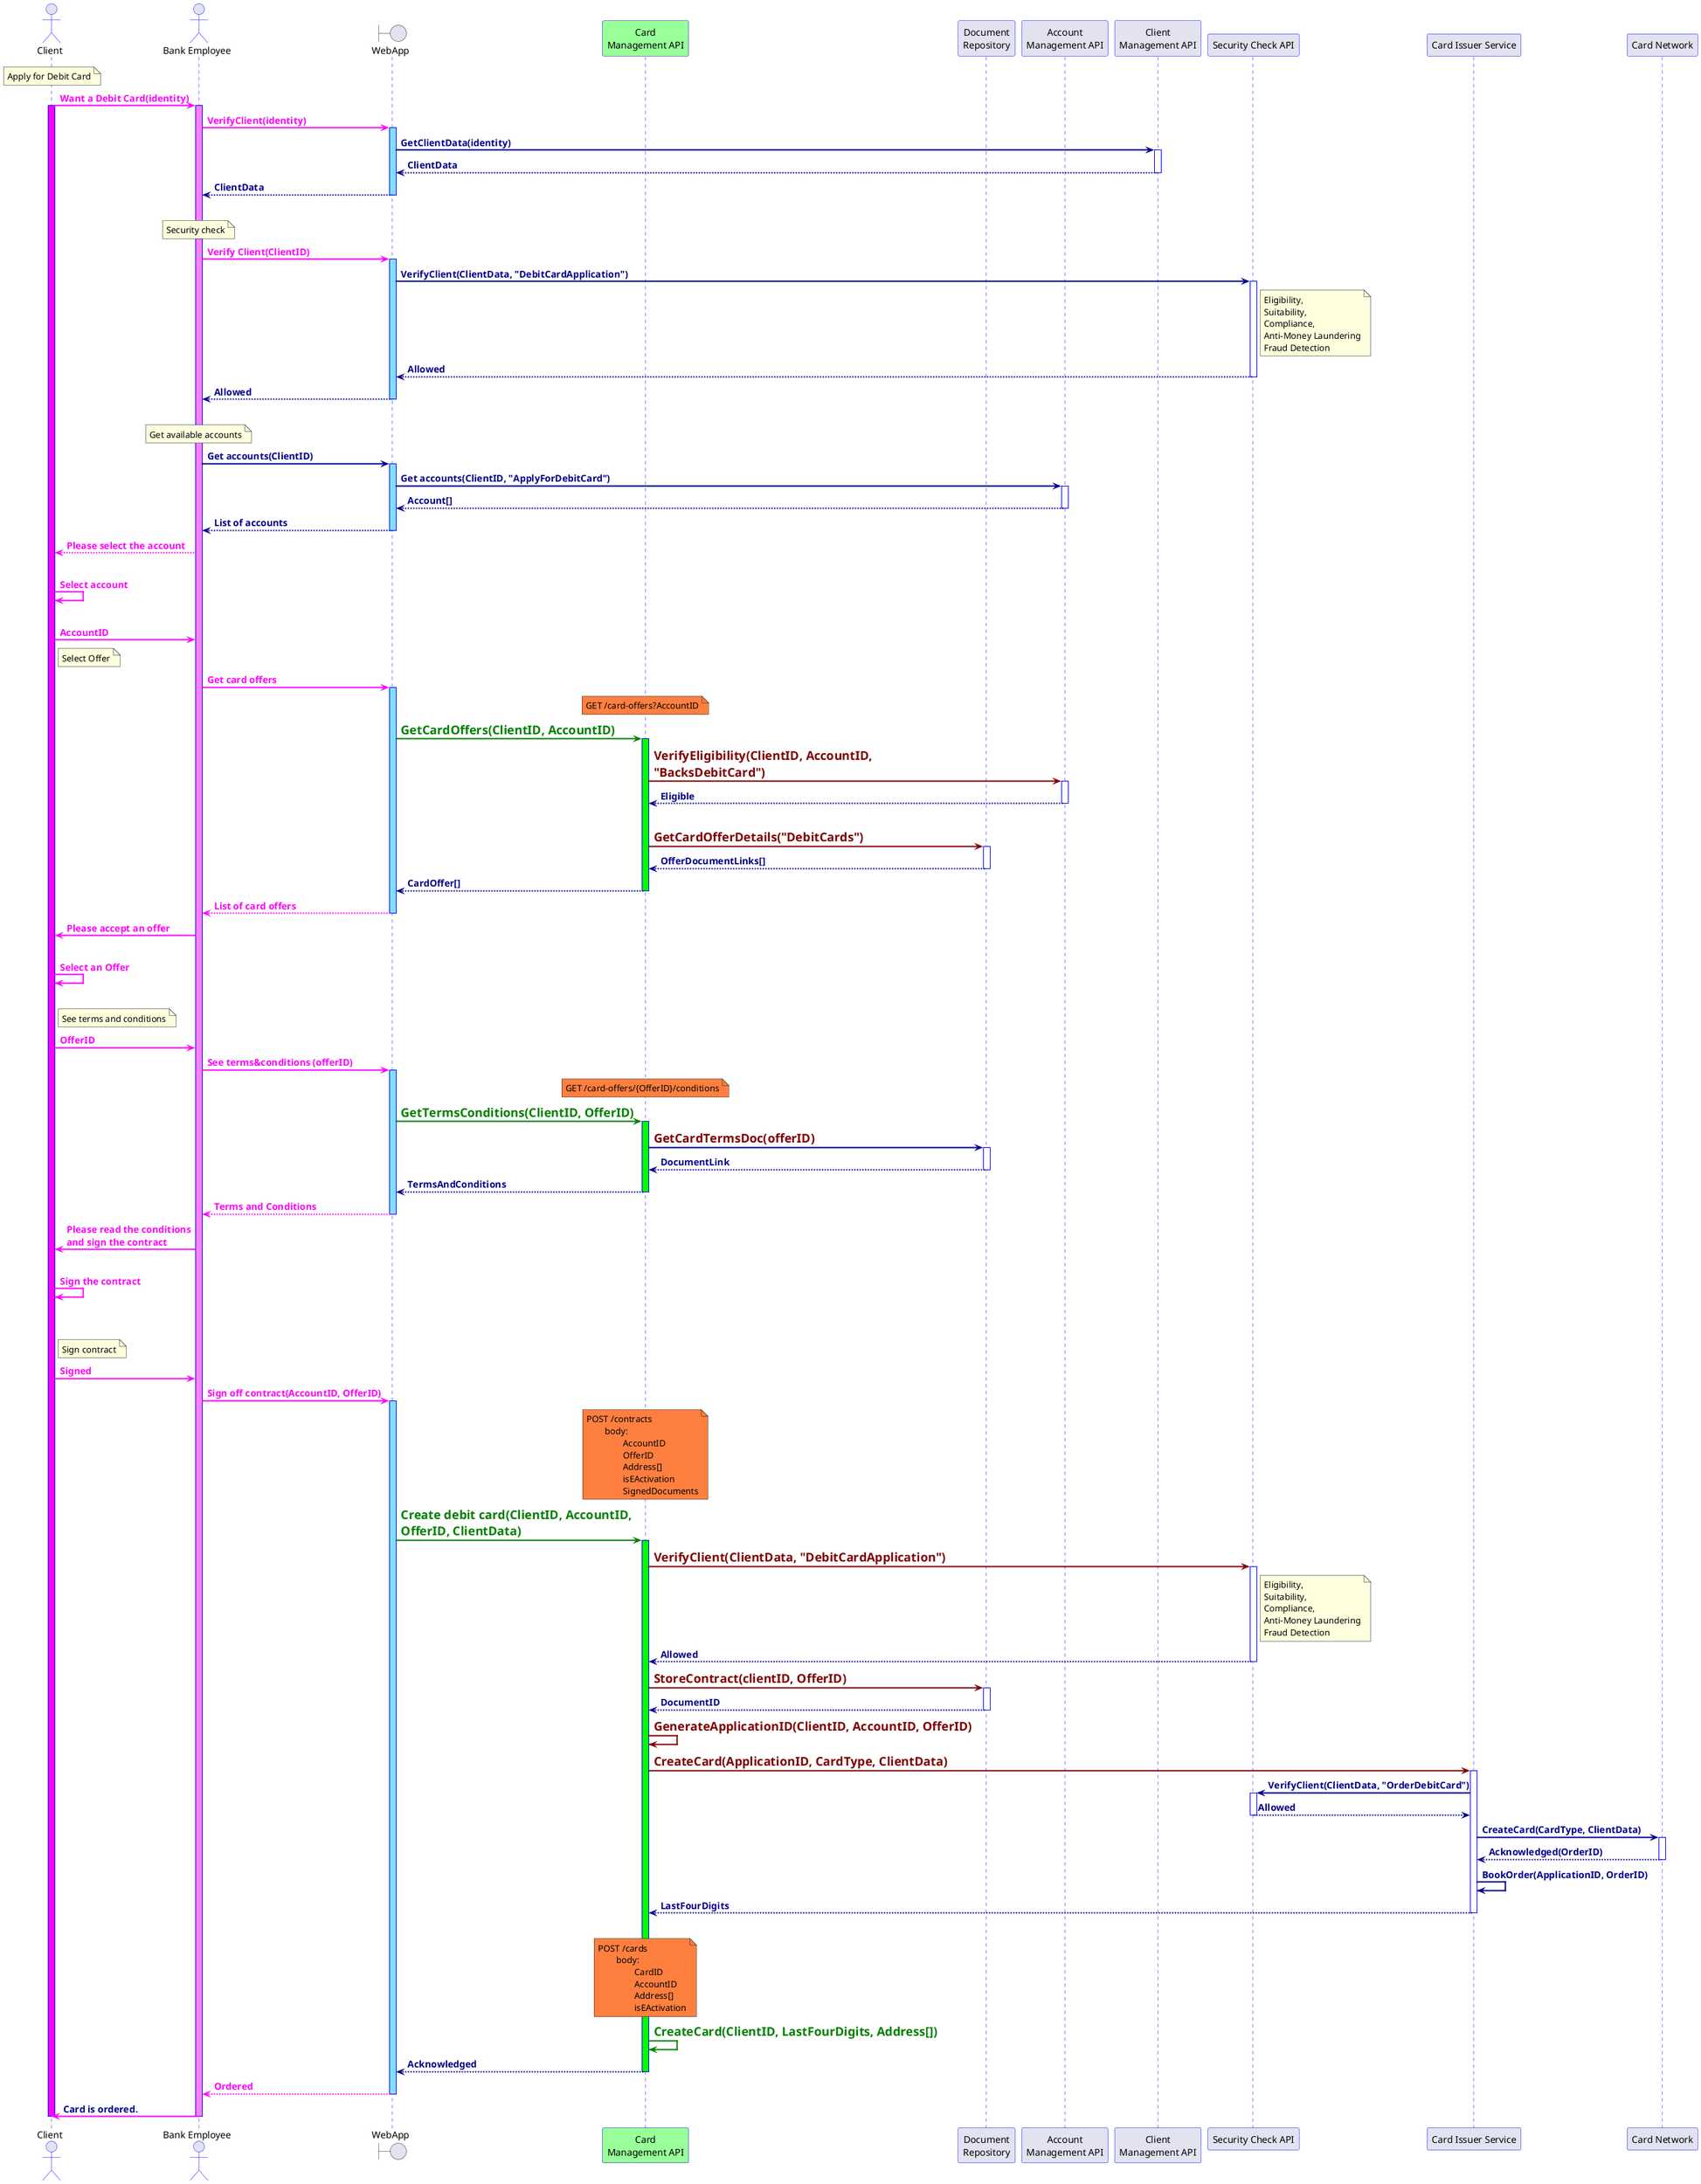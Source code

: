 @startuml

skinparam sequence {
    ArrowThickness 2
    ArrowColor DarkBlue
    LifeLineBorderColor Blue
    ActorBorderColor Blue
    ParticipantBorderColor Blue
}
skinparam arrow {
    FontColor DarkBlue
    FontSize 14
    FontStyle bold
}

actor Client
actor "Bank Employee" as Bank
boundary WebApp

participant "Card\nManagement API" as CardMgmt #99FF99
participant "Document\nRepository" as Repo
participant "Account\nManagement API" as AccountMgmt
participant "Client\nManagement API" as CRM
participant "Security Check API" as Security
participant "Card Issuer Service" as Issuer
participant "Card Network" as Network

note over Client
Apply for Debit Card
end note
Client-[#FF00FF]>Bank: <font color=#FF00FF><b>Want a Debit Card(identity)
activate Client #FF00FF
activate Bank #FF7FFF
Bank-[#FF00FF]>WebApp: <font color=#FF00FF><b>VerifyClient(identity)
activate WebApp #7FDFFF
WebApp->CRM: GetClientData(identity)
activate CRM
WebApp<--CRM: ClientData
deactivate CRM
Bank<--WebApp: ClientData
deactivate WebApp
|||
note over Bank
Security check
end note
Bank-[#FF00FF]>WebApp: <font color=#FF00FF><b>Verify Client(ClientID)
activate WebApp #7FDFFF
WebApp->Security: VerifyClient(ClientData, "DebitCardApplication")
activate Security
note right of Security
Eligibility,
Suitability,
Compliance,
Anti-Money Laundering
Fraud Detection
end note
WebApp<--Security: Allowed
deactivate Security
Bank<--WebApp: Allowed
deactivate WebApp
|||
note over Bank
Get available accounts
end note
Bank->WebApp: Get accounts(ClientID)
activate WebApp #7FDFFF
WebApp->AccountMgmt: Get accounts(ClientID, "ApplyForDebitCard")
activate AccountMgmt
WebApp<--AccountMgmt: Account[]
deactivate AccountMgmt
Bank<--WebApp: List of accounts
deactivate WebApp
Client<[#FF00FF]--Bank: <font color=#FF00FF><b>Please select the account
|||
Client-[#FF00FF]>Client: <font color=#FF00FF><b>Select account
|||
Client-[#FF00FF]>Bank: <font color=#FF00FF><b>AccountID

note right of Client
Select Offer
end note
Bank-[#FF00FF]>WebApp: <font color=#FF00FF><b>Get card offers
note over CardMgmt #FF7F3F
GET /card-offers?AccountID
end note
activate WebApp #7FDFFF
WebApp-[#007F00]>CardMgmt: <font color=#007F00 size=18><b>GetCardOffers(ClientID, AccountID)
activate CardMgmt #00FF00
CardMgmt-[#7F0000]>AccountMgmt:<font color=#7F0000 size=18><b>VerifyEligibility(ClientID, AccountID,\n<font color=#7F0000 size=18><b>"BacksDebitCard")
activate AccountMgmt
CardMgmt<--AccountMgmt:Eligible
deactivate AccountMgmt
|||
CardMgmt-[#7F0000]>Repo: <font color=#7F0000 size=18><b>GetCardOfferDetails("DebitCards")
activate Repo
CardMgmt<--Repo: OfferDocumentLinks[]
deactivate Repo
WebApp<--CardMgmt: CardOffer[]
deactivate CardMgmt
Bank<[#FF00FF]--WebApp: <font color=#FF00FF><b>List of card offers
deactivate WebApp
Client<[#FF00FF]-Bank: <font color=#FF00FF><b>Please accept an offer

|||
Client-[#FF00FF]>Client: <font color=#FF00FF><b>Select an Offer
|||

note right of Client
See terms and conditions
end note
Client-[#FF00FF]>Bank: <font color=#FF00FF><b>OfferID
Bank-[#FF00FF]>WebApp: <font color=#FF00FF><b>See terms&conditions (offerID)
activate WebApp #7FDFFF
note over CardMgmt #FF7F3F
GET /card-offers/{OfferID}/conditions
end note
WebApp-[#007F00]>CardMgmt: <font color=#007F00 size=18><b>GetTermsConditions(ClientID, OfferID)
activate CardMgmt #00FF00
CardMgmt->Repo: <font color=#7F0000 size=18><b>GetCardTermsDoc(offerID)
activate Repo
CardMgmt<--Repo: DocumentLink
deactivate Repo
WebApp<--CardMgmt: TermsAndConditions
deactivate CardMgmt
Bank<[#FF00FF]--WebApp: <font color=#FF00FF><b>Terms and Conditions
deactivate WebApp
Client<[#FF00FF]-Bank: <font color=#FF00FF><b>Please read the conditions\n<font color=#FF00FF><b>and sign the contract

|||
Client-[#FF00FF]>Client: <font color=#FF00FF><b>Sign the contract
|||

|||
note right of Client
Sign contract
end note
Client-[#FF00FF]>Bank: <font color=#FF00FF><b>Signed
Bank-[#FF00FF]>WebApp: <font color=#FF00FF><b>Sign off contract(AccountID, OfferID)
activate WebApp #7FDFFF
note over CardMgmt #FF7F3F
POST /contracts
	body:
		AccountID
		OfferID
		Address[]
		isEActivation
		SignedDocuments
end note
WebApp-[#007F00]>CardMgmt: <font color=#007F00 size=18><b>Create debit card(ClientID, AccountID,\n<font color=#007F00 size=18><b>OfferID, ClientData)
activate CardMgmt #00FF00
CardMgmt-[#7F0000]>Security:<font color=#7F0000 size=18><b>VerifyClient(ClientData, "DebitCardApplication")
activate Security
note right of Security
Eligibility,
Suitability,
Compliance,
Anti-Money Laundering
Fraud Detection
end note
CardMgmt<--Security:Allowed
deactivate Security
CardMgmt-[#7F0000]>Repo: <font color=#7F0000 size=18><b>StoreContract(clientID, OfferID)
activate Repo
CardMgmt<--Repo:DocumentID
deactivate Repo
CardMgmt-[#7F0000]>CardMgmt: <font color=#7F0000 size=18><b>GenerateApplicationID(ClientID, AccountID, OfferID)
CardMgmt-[#7F0000]>Issuer: <font color=#7F0000 size=18><b>CreateCard(ApplicationID, CardType, ClientData)
activate Issuer
Issuer->Security:VerifyClient(ClientData, "OrderDebitCard")
activate Security
Issuer<--Security:Allowed
deactivate Security
Issuer->Network: CreateCard(CardType, ClientData)
activate Network
Issuer<--Network: Acknowledged(OrderID)
deactivate Network
Issuer->Issuer: BookOrder(ApplicationID, OrderID)
CardMgmt<--Issuer: LastFourDigits
deactivate Issuer
||||
note over CardMgmt #FF7F3F
POST /cards
	body:
		CardID
		AccountID
		Address[]
		isEActivation
end note
CardMgmt-[#007F00]>CardMgmt: <font color=#007F00 size=18><b>CreateCard(ClientID, LastFourDigits, Address[])
WebApp<--CardMgmt: Acknowledged
deactivate CardMgmt
Bank<[#FF00FF]--WebApp: <font color=#FF00FF><b>Ordered
deactivate WebApp
Client<[#FF00FF]-Bank: Card is ordered.
deactivate Bank
deactivate Client

@enduml
